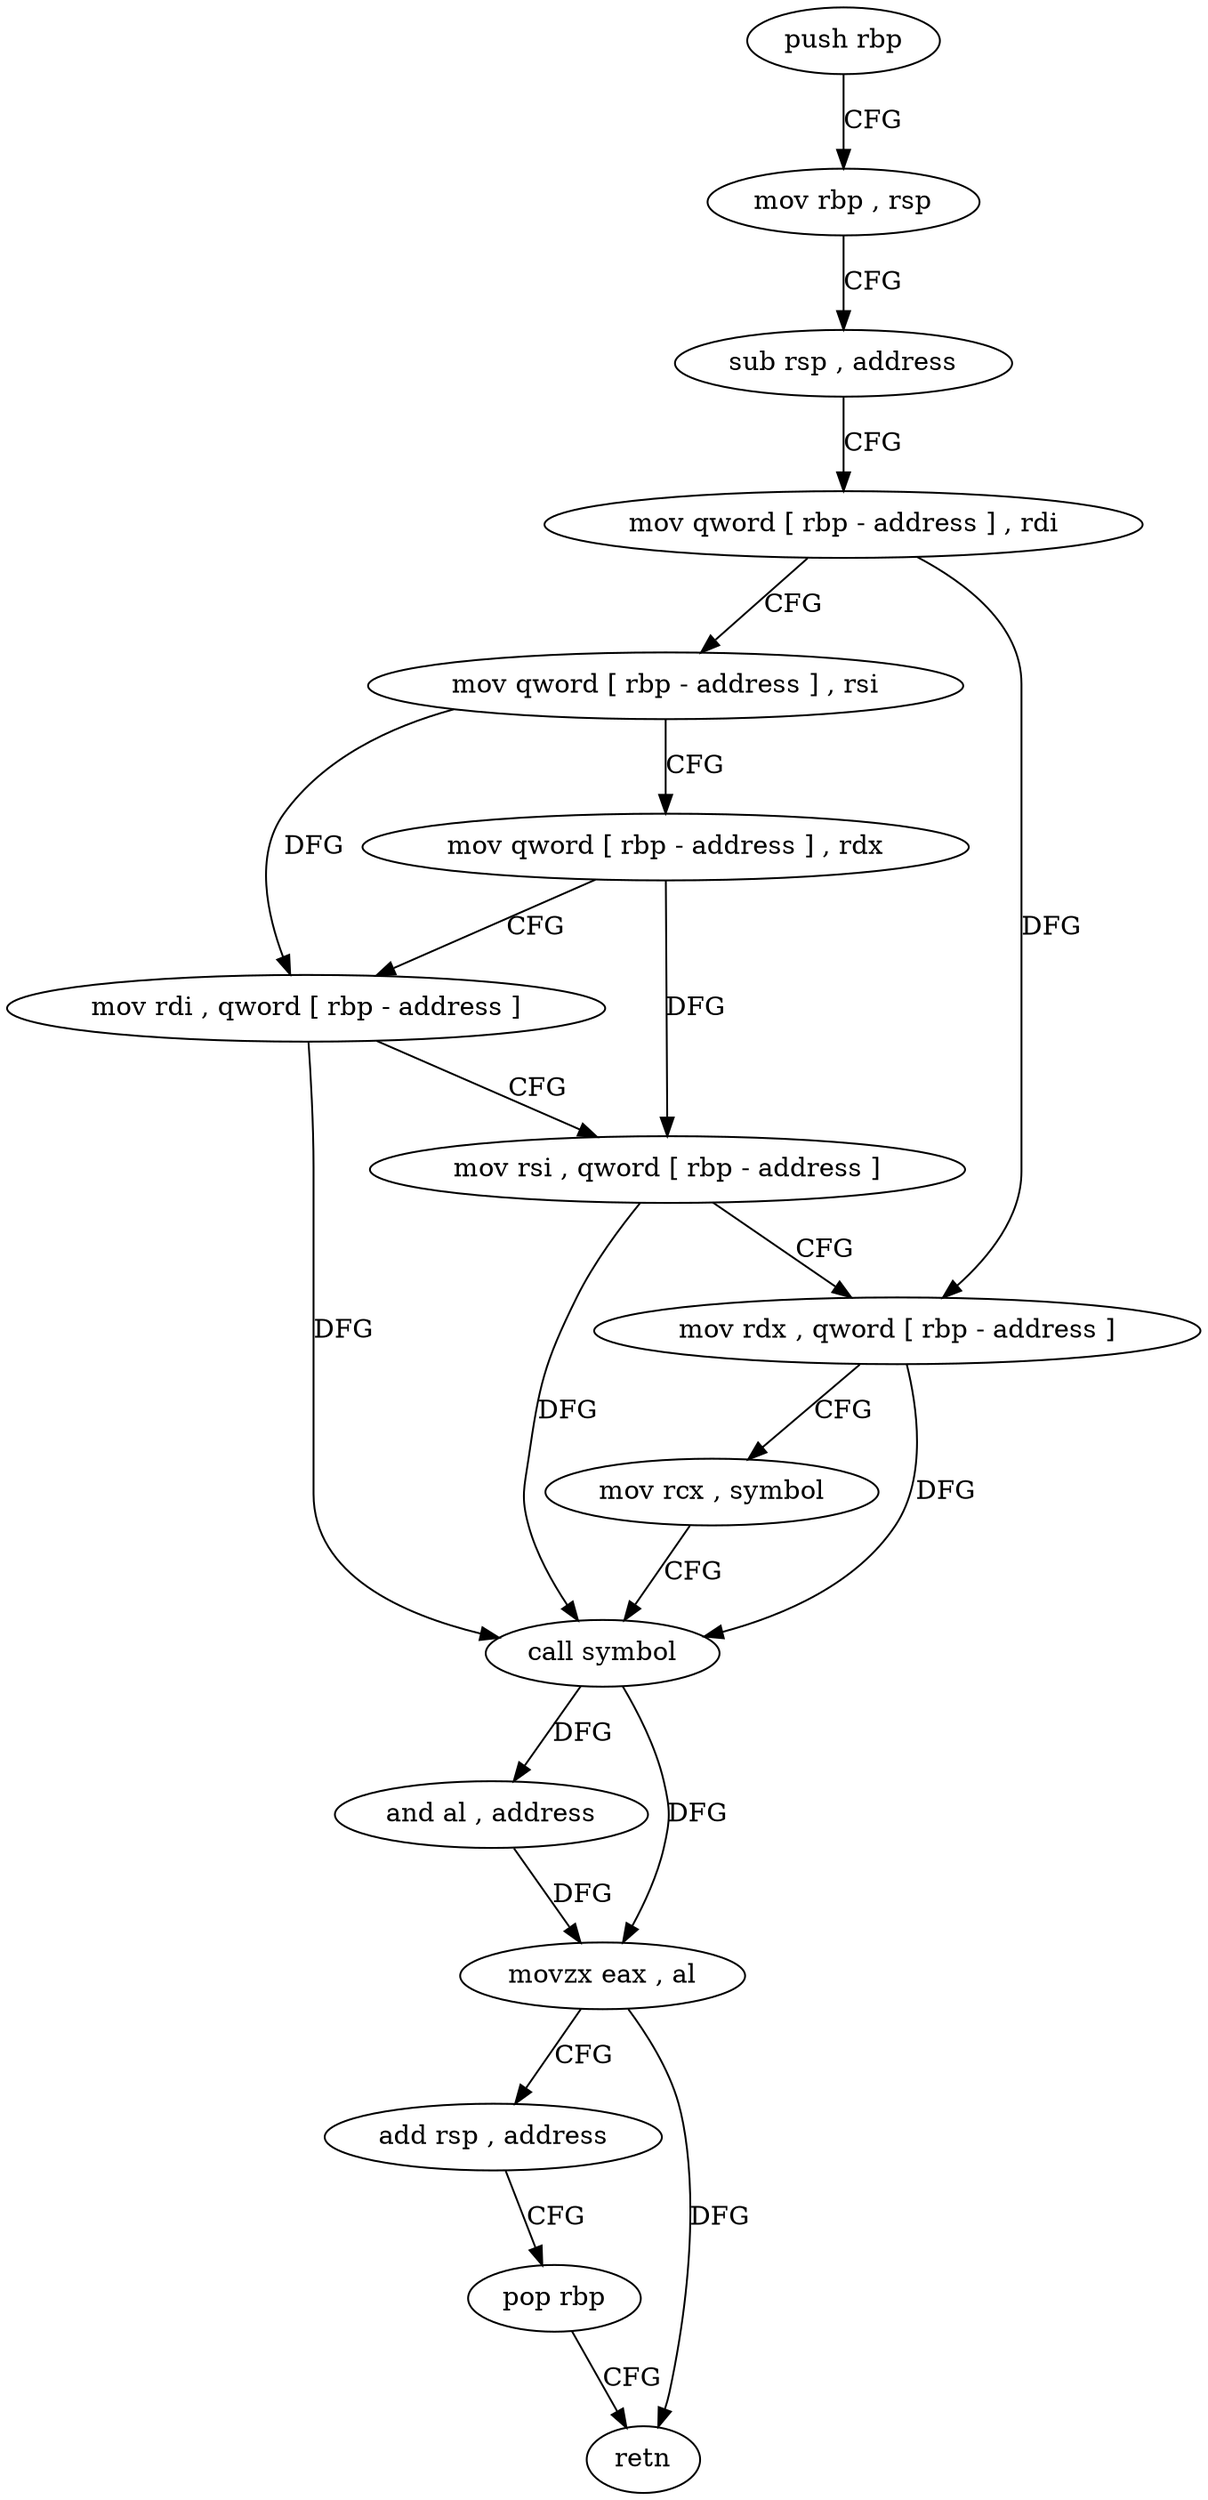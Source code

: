 digraph "func" {
"4278400" [label = "push rbp" ]
"4278401" [label = "mov rbp , rsp" ]
"4278404" [label = "sub rsp , address" ]
"4278408" [label = "mov qword [ rbp - address ] , rdi" ]
"4278412" [label = "mov qword [ rbp - address ] , rsi" ]
"4278416" [label = "mov qword [ rbp - address ] , rdx" ]
"4278420" [label = "mov rdi , qword [ rbp - address ]" ]
"4278424" [label = "mov rsi , qword [ rbp - address ]" ]
"4278428" [label = "mov rdx , qword [ rbp - address ]" ]
"4278432" [label = "mov rcx , symbol" ]
"4278442" [label = "call symbol" ]
"4278447" [label = "and al , address" ]
"4278449" [label = "movzx eax , al" ]
"4278452" [label = "add rsp , address" ]
"4278456" [label = "pop rbp" ]
"4278457" [label = "retn" ]
"4278400" -> "4278401" [ label = "CFG" ]
"4278401" -> "4278404" [ label = "CFG" ]
"4278404" -> "4278408" [ label = "CFG" ]
"4278408" -> "4278412" [ label = "CFG" ]
"4278408" -> "4278428" [ label = "DFG" ]
"4278412" -> "4278416" [ label = "CFG" ]
"4278412" -> "4278420" [ label = "DFG" ]
"4278416" -> "4278420" [ label = "CFG" ]
"4278416" -> "4278424" [ label = "DFG" ]
"4278420" -> "4278424" [ label = "CFG" ]
"4278420" -> "4278442" [ label = "DFG" ]
"4278424" -> "4278428" [ label = "CFG" ]
"4278424" -> "4278442" [ label = "DFG" ]
"4278428" -> "4278432" [ label = "CFG" ]
"4278428" -> "4278442" [ label = "DFG" ]
"4278432" -> "4278442" [ label = "CFG" ]
"4278442" -> "4278447" [ label = "DFG" ]
"4278442" -> "4278449" [ label = "DFG" ]
"4278447" -> "4278449" [ label = "DFG" ]
"4278449" -> "4278452" [ label = "CFG" ]
"4278449" -> "4278457" [ label = "DFG" ]
"4278452" -> "4278456" [ label = "CFG" ]
"4278456" -> "4278457" [ label = "CFG" ]
}
